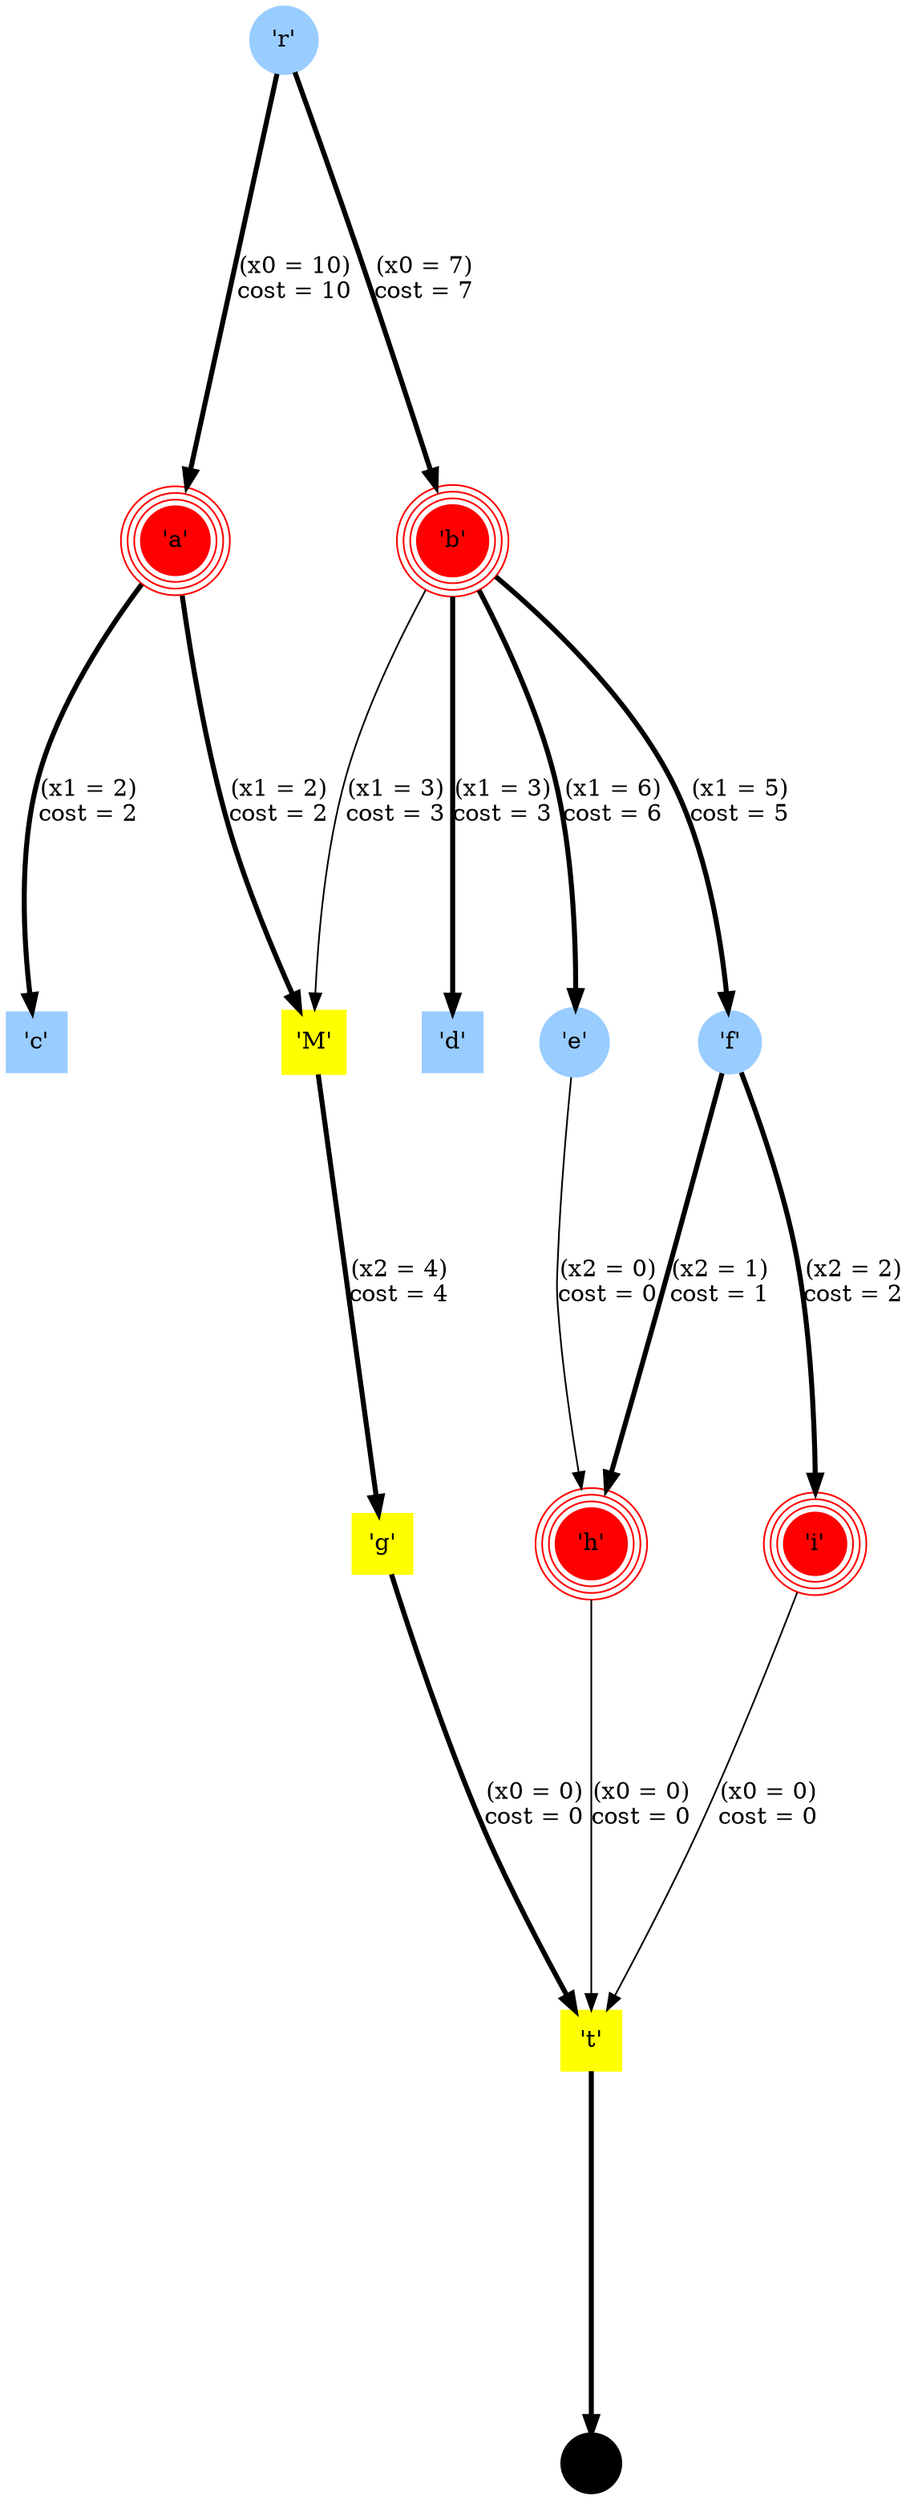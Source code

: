 digraph {
	ranksep = 3;

	0 [shape=circle,style=filled,color="#99ccff",peripheries=1,group="root",label="'r'"];
	1 [shape=circle,style=filled,color=red,peripheries=4,group="0",label="'a'"];
	0 -> 1 [penwidth=3,label="(x0 = 10)\ncost = 10"];
	2 [shape=circle,style=filled,color=red,peripheries=4,group="0",label="'b'"];
	0 -> 2 [penwidth=3,label="(x0 = 7)\ncost = 7"];
	3 [shape=square,style=filled,color="#99ccff",peripheries=1,group="1",label="'c'"];
	1 -> 3 [penwidth=3,label="(x1 = 2)\ncost = 2"];
	4 [shape=square,style=filled,color="#99ccff",peripheries=1,group="1",label="'d'"];
	2 -> 4 [penwidth=3,label="(x1 = 3)\ncost = 3"];
	5 [shape=circle,style=filled,color="#99ccff",peripheries=1,group="1",label="'e'"];
	2 -> 5 [penwidth=3,label="(x1 = 6)\ncost = 6"];
	6 [shape=circle,style=filled,color="#99ccff",peripheries=1,group="1",label="'f'"];
	2 -> 6 [penwidth=3,label="(x1 = 5)\ncost = 5"];
	7 [shape=square,style=filled,color=yellow,peripheries=1,group="1",label="'M'"];
	2 -> 7 [penwidth=1,label="(x1 = 3)\ncost = 3"];
	1 -> 7 [penwidth=3,label="(x1 = 2)\ncost = 2"];
	8 [shape=circle,style=filled,color=red,peripheries=4,group="2",label="'h'"];
	6 -> 8 [penwidth=3,label="(x2 = 1)\ncost = 1"];
	5 -> 8 [penwidth=1,label="(x2 = 0)\ncost = 0"];
	9 [shape=circle,style=filled,color=red,peripheries=4,group="2",label="'i'"];
	6 -> 9 [penwidth=3,label="(x2 = 2)\ncost = 2"];
	10 [shape=square,style=filled,color=yellow,peripheries=1,group="2",label="'g'"];
	7 -> 10 [penwidth=3,label="(x2 = 4)\ncost = 4"];
	11 [shape=square,style=filled,color=yellow,peripheries=1,group="0",label="'t'"];
	9 -> 11 [penwidth=1,label="(x0 = 0)\ncost = 0"];
	10 -> 11 [penwidth=3,label="(x0 = 0)\ncost = 0"];
	8 -> 11 [penwidth=1,label="(x0 = 0)\ncost = 0"];
	terminal [shape="circle", label="", style="filled", color="black", group="terminal"];
	11 -> terminal [penwidth=3];
}
